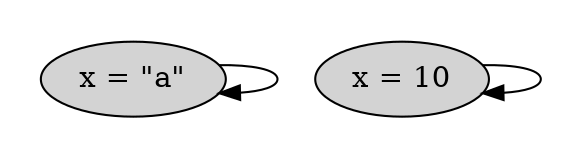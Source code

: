 strict digraph DiskGraph {
nodesep=0.35;
subgraph cluster_graph {
color="white";
1855569396714172680 [label="x = 10",style = filled]
1677382063582341207 [label="x = \"a\"",style = filled]
1855569396714172680 -> 1855569396714172680 [label="",color="black",fontcolor="black"];
1677382063582341207 -> 1677382063582341207 [label="",color="black",fontcolor="black"];
{rank = same; 1677382063582341207;1855569396714172680;}
}
}